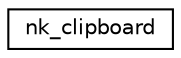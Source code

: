 digraph "Graphical Class Hierarchy"
{
 // LATEX_PDF_SIZE
  edge [fontname="Helvetica",fontsize="10",labelfontname="Helvetica",labelfontsize="10"];
  node [fontname="Helvetica",fontsize="10",shape=record];
  rankdir="LR";
  Node0 [label="nk_clipboard",height=0.2,width=0.4,color="black", fillcolor="white", style="filled",URL="$structnk__clipboard.html",tooltip=" "];
}
